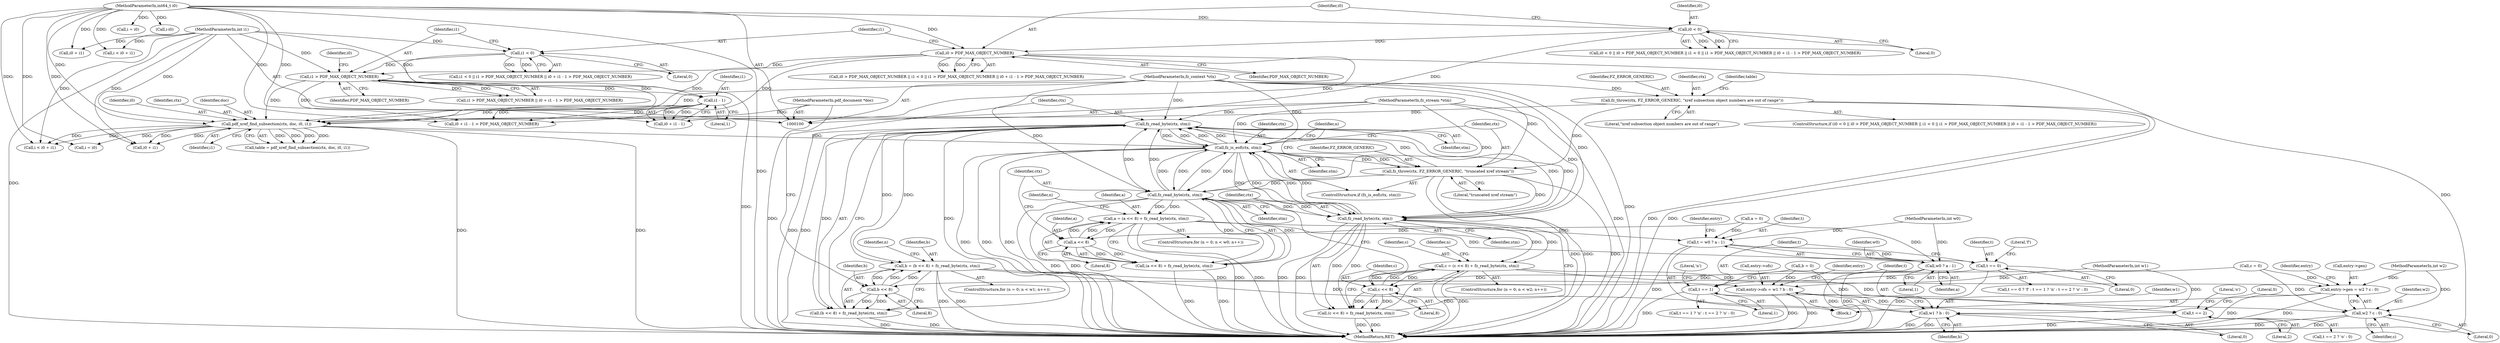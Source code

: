 digraph "0_ghostscript_55c3f68d638ac1263a386e0aaa004bb6e8bde731@API" {
"1000234" [label="(Call,fz_read_byte(ctx, stm))"];
"1000216" [label="(Call,fz_read_byte(ctx, stm))"];
"1000194" [label="(Call,fz_is_eof(ctx, stm))"];
"1000144" [label="(Call,pdf_xref_find_subsection(ctx, doc, i0, i1))"];
"1000138" [label="(Call,fz_throw(ctx, FZ_ERROR_GENERIC, \"xref subsection object numbers are out of range\"))"];
"1000101" [label="(MethodParameterIn,fz_context *ctx)"];
"1000102" [label="(MethodParameterIn,pdf_document *doc)"];
"1000116" [label="(Call,i0 < 0)"];
"1000104" [label="(MethodParameterIn,int64_t i0)"];
"1000120" [label="(Call,i0 > PDF_MAX_OBJECT_NUMBER)"];
"1000124" [label="(Call,i1 < 0)"];
"1000105" [label="(MethodParameterIn,int i1)"];
"1000128" [label="(Call,i1 > PDF_MAX_OBJECT_NUMBER)"];
"1000134" [label="(Call,i1 - 1)"];
"1000197" [label="(Call,fz_throw(ctx, FZ_ERROR_GENERIC, \"truncated xref stream\"))"];
"1000252" [label="(Call,fz_read_byte(ctx, stm))"];
"1000234" [label="(Call,fz_read_byte(ctx, stm))"];
"1000103" [label="(MethodParameterIn,fz_stream *stm)"];
"1000210" [label="(Call,a = (a << 8) + fz_read_byte(ctx, stm))"];
"1000213" [label="(Call,a << 8)"];
"1000212" [label="(Call,(a << 8) + fz_read_byte(ctx, stm))"];
"1000262" [label="(Call,t = w0 ? a : 1)"];
"1000273" [label="(Call,t == 0)"];
"1000278" [label="(Call,t == 1)"];
"1000283" [label="(Call,t == 2)"];
"1000264" [label="(Call,w0 ? a : 1)"];
"1000228" [label="(Call,b = (b << 8) + fz_read_byte(ctx, stm))"];
"1000231" [label="(Call,b << 8)"];
"1000230" [label="(Call,(b << 8) + fz_read_byte(ctx, stm))"];
"1000288" [label="(Call,entry->ofs = w1 ? b : 0)"];
"1000292" [label="(Call,w1 ? b : 0)"];
"1000246" [label="(Call,c = (c << 8) + fz_read_byte(ctx, stm))"];
"1000249" [label="(Call,c << 8)"];
"1000248" [label="(Call,(c << 8) + fz_read_byte(ctx, stm))"];
"1000296" [label="(Call,entry->gen = w2 ? c : 0)"];
"1000300" [label="(Call,w2 ? c : 0)"];
"1000219" [label="(ControlStructure,for (n = 0; n < w1; n++))"];
"1000253" [label="(Identifier,ctx)"];
"1000129" [label="(Identifier,i1)"];
"1000211" [label="(Identifier,a)"];
"1000246" [label="(Call,c = (c << 8) + fz_read_byte(ctx, stm))"];
"1000264" [label="(Call,w0 ? a : 1)"];
"1000119" [label="(Call,i0 > PDF_MAX_OBJECT_NUMBER || i1 < 0 || i1 > PDF_MAX_OBJECT_NUMBER || i0 + i1 - 1 > PDF_MAX_OBJECT_NUMBER)"];
"1000251" [label="(Literal,8)"];
"1000293" [label="(Identifier,w1)"];
"1000216" [label="(Call,fz_read_byte(ctx, stm))"];
"1000298" [label="(Identifier,entry)"];
"1000105" [label="(MethodParameterIn,int i1)"];
"1000132" [label="(Call,i0 + i1 - 1)"];
"1000201" [label="(ControlStructure,for (n = 0; n < w0; n++))"];
"1000263" [label="(Identifier,t)"];
"1000210" [label="(Call,a = (a << 8) + fz_read_byte(ctx, stm))"];
"1000134" [label="(Call,i1 - 1)"];
"1000155" [label="(Call,i0 + i1)"];
"1000296" [label="(Call,entry->gen = w2 ? c : 0)"];
"1000289" [label="(Call,entry->ofs)"];
"1000270" [label="(Identifier,entry)"];
"1000126" [label="(Literal,0)"];
"1000302" [label="(Identifier,c)"];
"1000124" [label="(Call,i1 < 0)"];
"1000128" [label="(Call,i1 > PDF_MAX_OBJECT_NUMBER)"];
"1000209" [label="(Identifier,n)"];
"1000284" [label="(Identifier,t)"];
"1000107" [label="(MethodParameterIn,int w1)"];
"1000272" [label="(Call,t == 0 ? 'f' : t == 1 ? 'n' : t == 2 ? 'o' : 0)"];
"1000231" [label="(Call,b << 8)"];
"1000138" [label="(Call,fz_throw(ctx, FZ_ERROR_GENERIC, \"xref subsection object numbers are out of range\"))"];
"1000285" [label="(Literal,2)"];
"1000250" [label="(Identifier,c)"];
"1000195" [label="(Identifier,ctx)"];
"1000148" [label="(Identifier,i1)"];
"1000306" [label="(Identifier,entry)"];
"1000193" [label="(ControlStructure,if (fz_is_eof(ctx, stm)))"];
"1000142" [label="(Call,table = pdf_xref_find_subsection(ctx, doc, i0, i1))"];
"1000118" [label="(Literal,0)"];
"1000297" [label="(Call,entry->gen)"];
"1000294" [label="(Identifier,b)"];
"1000235" [label="(Identifier,ctx)"];
"1000212" [label="(Call,(a << 8) + fz_read_byte(ctx, stm))"];
"1000120" [label="(Call,i0 > PDF_MAX_OBJECT_NUMBER)"];
"1000125" [label="(Identifier,i1)"];
"1000283" [label="(Call,t == 2)"];
"1000288" [label="(Call,entry->ofs = w1 ? b : 0)"];
"1000115" [label="(Call,i0 < 0 || i0 > PDF_MAX_OBJECT_NUMBER || i1 < 0 || i1 > PDF_MAX_OBJECT_NUMBER || i0 + i1 - 1 > PDF_MAX_OBJECT_NUMBER)"];
"1000276" [label="(Literal,'f')"];
"1000280" [label="(Literal,1)"];
"1000186" [label="(Call,b = 0)"];
"1000301" [label="(Identifier,w2)"];
"1000287" [label="(Literal,0)"];
"1000166" [label="(Call,i0 + i1)"];
"1000123" [label="(Call,i1 < 0 || i1 > PDF_MAX_OBJECT_NUMBER || i0 + i1 - 1 > PDF_MAX_OBJECT_NUMBER)"];
"1000248" [label="(Call,(c << 8) + fz_read_byte(ctx, stm))"];
"1000136" [label="(Literal,1)"];
"1000116" [label="(Call,i0 < 0)"];
"1000133" [label="(Identifier,i0)"];
"1000275" [label="(Literal,0)"];
"1000197" [label="(Call,fz_throw(ctx, FZ_ERROR_GENERIC, \"truncated xref stream\"))"];
"1000121" [label="(Identifier,i0)"];
"1000108" [label="(MethodParameterIn,int w2)"];
"1000194" [label="(Call,fz_is_eof(ctx, stm))"];
"1000214" [label="(Identifier,a)"];
"1000314" [label="(MethodReturn,RET)"];
"1000217" [label="(Identifier,ctx)"];
"1000274" [label="(Identifier,t)"];
"1000267" [label="(Literal,1)"];
"1000130" [label="(Identifier,PDF_MAX_OBJECT_NUMBER)"];
"1000232" [label="(Identifier,b)"];
"1000254" [label="(Identifier,stm)"];
"1000282" [label="(Call,t == 2 ? 'o' : 0)"];
"1000295" [label="(Literal,0)"];
"1000286" [label="(Literal,'o')"];
"1000300" [label="(Call,w2 ? c : 0)"];
"1000266" [label="(Identifier,a)"];
"1000273" [label="(Call,t == 0)"];
"1000281" [label="(Literal,'n')"];
"1000122" [label="(Identifier,PDF_MAX_OBJECT_NUMBER)"];
"1000144" [label="(Call,pdf_xref_find_subsection(ctx, doc, i0, i1))"];
"1000247" [label="(Identifier,c)"];
"1000303" [label="(Literal,0)"];
"1000237" [label="(ControlStructure,for (n = 0; n < w2; n++))"];
"1000260" [label="(Block,)"];
"1000147" [label="(Identifier,i0)"];
"1000117" [label="(Identifier,i0)"];
"1000141" [label="(Literal,\"xref subsection object numbers are out of range\")"];
"1000292" [label="(Call,w1 ? b : 0)"];
"1000150" [label="(Call,i = i0)"];
"1000252" [label="(Call,fz_read_byte(ctx, stm))"];
"1000215" [label="(Literal,8)"];
"1000227" [label="(Identifier,n)"];
"1000190" [label="(Call,c = 0)"];
"1000164" [label="(Call,i < i0 + i1)"];
"1000127" [label="(Call,i1 > PDF_MAX_OBJECT_NUMBER || i0 + i1 - 1 > PDF_MAX_OBJECT_NUMBER)"];
"1000140" [label="(Identifier,FZ_ERROR_GENERIC)"];
"1000153" [label="(Call,i < i0 + i1)"];
"1000145" [label="(Identifier,ctx)"];
"1000199" [label="(Identifier,FZ_ERROR_GENERIC)"];
"1000218" [label="(Identifier,stm)"];
"1000213" [label="(Call,a << 8)"];
"1000139" [label="(Identifier,ctx)"];
"1000161" [label="(Call,i = i0)"];
"1000200" [label="(Literal,\"truncated xref stream\")"];
"1000114" [label="(ControlStructure,if (i0 < 0 || i0 > PDF_MAX_OBJECT_NUMBER || i1 < 0 || i1 > PDF_MAX_OBJECT_NUMBER || i0 + i1 - 1 > PDF_MAX_OBJECT_NUMBER))"];
"1000265" [label="(Identifier,w0)"];
"1000245" [label="(Identifier,n)"];
"1000106" [label="(MethodParameterIn,int w0)"];
"1000203" [label="(Identifier,n)"];
"1000230" [label="(Call,(b << 8) + fz_read_byte(ctx, stm))"];
"1000262" [label="(Call,t = w0 ? a : 1)"];
"1000103" [label="(MethodParameterIn,fz_stream *stm)"];
"1000143" [label="(Identifier,table)"];
"1000104" [label="(MethodParameterIn,int64_t i0)"];
"1000102" [label="(MethodParameterIn,pdf_document *doc)"];
"1000236" [label="(Identifier,stm)"];
"1000135" [label="(Identifier,i1)"];
"1000198" [label="(Identifier,ctx)"];
"1000233" [label="(Literal,8)"];
"1000228" [label="(Call,b = (b << 8) + fz_read_byte(ctx, stm))"];
"1000196" [label="(Identifier,stm)"];
"1000178" [label="(Call,i-i0)"];
"1000278" [label="(Call,t == 1)"];
"1000131" [label="(Call,i0 + i1 - 1 > PDF_MAX_OBJECT_NUMBER)"];
"1000234" [label="(Call,fz_read_byte(ctx, stm))"];
"1000182" [label="(Call,a = 0)"];
"1000146" [label="(Identifier,doc)"];
"1000101" [label="(MethodParameterIn,fz_context *ctx)"];
"1000279" [label="(Identifier,t)"];
"1000249" [label="(Call,c << 8)"];
"1000277" [label="(Call,t == 1 ? 'n' : t == 2 ? 'o' : 0)"];
"1000229" [label="(Identifier,b)"];
"1000234" -> "1000230"  [label="AST: "];
"1000234" -> "1000236"  [label="CFG: "];
"1000235" -> "1000234"  [label="AST: "];
"1000236" -> "1000234"  [label="AST: "];
"1000230" -> "1000234"  [label="CFG: "];
"1000234" -> "1000314"  [label="DDG: "];
"1000234" -> "1000314"  [label="DDG: "];
"1000234" -> "1000194"  [label="DDG: "];
"1000234" -> "1000194"  [label="DDG: "];
"1000234" -> "1000228"  [label="DDG: "];
"1000234" -> "1000228"  [label="DDG: "];
"1000234" -> "1000230"  [label="DDG: "];
"1000234" -> "1000230"  [label="DDG: "];
"1000216" -> "1000234"  [label="DDG: "];
"1000216" -> "1000234"  [label="DDG: "];
"1000194" -> "1000234"  [label="DDG: "];
"1000194" -> "1000234"  [label="DDG: "];
"1000197" -> "1000234"  [label="DDG: "];
"1000101" -> "1000234"  [label="DDG: "];
"1000103" -> "1000234"  [label="DDG: "];
"1000234" -> "1000252"  [label="DDG: "];
"1000234" -> "1000252"  [label="DDG: "];
"1000216" -> "1000212"  [label="AST: "];
"1000216" -> "1000218"  [label="CFG: "];
"1000217" -> "1000216"  [label="AST: "];
"1000218" -> "1000216"  [label="AST: "];
"1000212" -> "1000216"  [label="CFG: "];
"1000216" -> "1000314"  [label="DDG: "];
"1000216" -> "1000314"  [label="DDG: "];
"1000216" -> "1000194"  [label="DDG: "];
"1000216" -> "1000194"  [label="DDG: "];
"1000216" -> "1000210"  [label="DDG: "];
"1000216" -> "1000210"  [label="DDG: "];
"1000216" -> "1000212"  [label="DDG: "];
"1000216" -> "1000212"  [label="DDG: "];
"1000194" -> "1000216"  [label="DDG: "];
"1000194" -> "1000216"  [label="DDG: "];
"1000197" -> "1000216"  [label="DDG: "];
"1000101" -> "1000216"  [label="DDG: "];
"1000103" -> "1000216"  [label="DDG: "];
"1000216" -> "1000252"  [label="DDG: "];
"1000216" -> "1000252"  [label="DDG: "];
"1000194" -> "1000193"  [label="AST: "];
"1000194" -> "1000196"  [label="CFG: "];
"1000195" -> "1000194"  [label="AST: "];
"1000196" -> "1000194"  [label="AST: "];
"1000198" -> "1000194"  [label="CFG: "];
"1000203" -> "1000194"  [label="CFG: "];
"1000194" -> "1000314"  [label="DDG: "];
"1000194" -> "1000314"  [label="DDG: "];
"1000194" -> "1000314"  [label="DDG: "];
"1000144" -> "1000194"  [label="DDG: "];
"1000197" -> "1000194"  [label="DDG: "];
"1000252" -> "1000194"  [label="DDG: "];
"1000252" -> "1000194"  [label="DDG: "];
"1000101" -> "1000194"  [label="DDG: "];
"1000103" -> "1000194"  [label="DDG: "];
"1000194" -> "1000197"  [label="DDG: "];
"1000194" -> "1000252"  [label="DDG: "];
"1000194" -> "1000252"  [label="DDG: "];
"1000144" -> "1000142"  [label="AST: "];
"1000144" -> "1000148"  [label="CFG: "];
"1000145" -> "1000144"  [label="AST: "];
"1000146" -> "1000144"  [label="AST: "];
"1000147" -> "1000144"  [label="AST: "];
"1000148" -> "1000144"  [label="AST: "];
"1000142" -> "1000144"  [label="CFG: "];
"1000144" -> "1000314"  [label="DDG: "];
"1000144" -> "1000314"  [label="DDG: "];
"1000144" -> "1000142"  [label="DDG: "];
"1000144" -> "1000142"  [label="DDG: "];
"1000144" -> "1000142"  [label="DDG: "];
"1000144" -> "1000142"  [label="DDG: "];
"1000138" -> "1000144"  [label="DDG: "];
"1000101" -> "1000144"  [label="DDG: "];
"1000102" -> "1000144"  [label="DDG: "];
"1000116" -> "1000144"  [label="DDG: "];
"1000120" -> "1000144"  [label="DDG: "];
"1000104" -> "1000144"  [label="DDG: "];
"1000124" -> "1000144"  [label="DDG: "];
"1000128" -> "1000144"  [label="DDG: "];
"1000134" -> "1000144"  [label="DDG: "];
"1000105" -> "1000144"  [label="DDG: "];
"1000144" -> "1000150"  [label="DDG: "];
"1000144" -> "1000153"  [label="DDG: "];
"1000144" -> "1000153"  [label="DDG: "];
"1000144" -> "1000155"  [label="DDG: "];
"1000144" -> "1000155"  [label="DDG: "];
"1000138" -> "1000114"  [label="AST: "];
"1000138" -> "1000141"  [label="CFG: "];
"1000139" -> "1000138"  [label="AST: "];
"1000140" -> "1000138"  [label="AST: "];
"1000141" -> "1000138"  [label="AST: "];
"1000143" -> "1000138"  [label="CFG: "];
"1000138" -> "1000314"  [label="DDG: "];
"1000138" -> "1000314"  [label="DDG: "];
"1000101" -> "1000138"  [label="DDG: "];
"1000138" -> "1000197"  [label="DDG: "];
"1000101" -> "1000100"  [label="AST: "];
"1000101" -> "1000314"  [label="DDG: "];
"1000101" -> "1000197"  [label="DDG: "];
"1000101" -> "1000252"  [label="DDG: "];
"1000102" -> "1000100"  [label="AST: "];
"1000102" -> "1000314"  [label="DDG: "];
"1000116" -> "1000115"  [label="AST: "];
"1000116" -> "1000118"  [label="CFG: "];
"1000117" -> "1000116"  [label="AST: "];
"1000118" -> "1000116"  [label="AST: "];
"1000121" -> "1000116"  [label="CFG: "];
"1000115" -> "1000116"  [label="CFG: "];
"1000116" -> "1000115"  [label="DDG: "];
"1000116" -> "1000115"  [label="DDG: "];
"1000104" -> "1000116"  [label="DDG: "];
"1000116" -> "1000120"  [label="DDG: "];
"1000104" -> "1000100"  [label="AST: "];
"1000104" -> "1000314"  [label="DDG: "];
"1000104" -> "1000120"  [label="DDG: "];
"1000104" -> "1000131"  [label="DDG: "];
"1000104" -> "1000132"  [label="DDG: "];
"1000104" -> "1000150"  [label="DDG: "];
"1000104" -> "1000153"  [label="DDG: "];
"1000104" -> "1000155"  [label="DDG: "];
"1000104" -> "1000161"  [label="DDG: "];
"1000104" -> "1000164"  [label="DDG: "];
"1000104" -> "1000166"  [label="DDG: "];
"1000104" -> "1000178"  [label="DDG: "];
"1000120" -> "1000119"  [label="AST: "];
"1000120" -> "1000122"  [label="CFG: "];
"1000121" -> "1000120"  [label="AST: "];
"1000122" -> "1000120"  [label="AST: "];
"1000125" -> "1000120"  [label="CFG: "];
"1000119" -> "1000120"  [label="CFG: "];
"1000120" -> "1000314"  [label="DDG: "];
"1000120" -> "1000119"  [label="DDG: "];
"1000120" -> "1000119"  [label="DDG: "];
"1000120" -> "1000128"  [label="DDG: "];
"1000120" -> "1000131"  [label="DDG: "];
"1000120" -> "1000132"  [label="DDG: "];
"1000124" -> "1000123"  [label="AST: "];
"1000124" -> "1000126"  [label="CFG: "];
"1000125" -> "1000124"  [label="AST: "];
"1000126" -> "1000124"  [label="AST: "];
"1000129" -> "1000124"  [label="CFG: "];
"1000123" -> "1000124"  [label="CFG: "];
"1000124" -> "1000123"  [label="DDG: "];
"1000124" -> "1000123"  [label="DDG: "];
"1000105" -> "1000124"  [label="DDG: "];
"1000124" -> "1000128"  [label="DDG: "];
"1000105" -> "1000100"  [label="AST: "];
"1000105" -> "1000314"  [label="DDG: "];
"1000105" -> "1000128"  [label="DDG: "];
"1000105" -> "1000134"  [label="DDG: "];
"1000105" -> "1000153"  [label="DDG: "];
"1000105" -> "1000155"  [label="DDG: "];
"1000105" -> "1000164"  [label="DDG: "];
"1000105" -> "1000166"  [label="DDG: "];
"1000128" -> "1000127"  [label="AST: "];
"1000128" -> "1000130"  [label="CFG: "];
"1000129" -> "1000128"  [label="AST: "];
"1000130" -> "1000128"  [label="AST: "];
"1000133" -> "1000128"  [label="CFG: "];
"1000127" -> "1000128"  [label="CFG: "];
"1000128" -> "1000314"  [label="DDG: "];
"1000128" -> "1000127"  [label="DDG: "];
"1000128" -> "1000127"  [label="DDG: "];
"1000128" -> "1000134"  [label="DDG: "];
"1000128" -> "1000131"  [label="DDG: "];
"1000134" -> "1000132"  [label="AST: "];
"1000134" -> "1000136"  [label="CFG: "];
"1000135" -> "1000134"  [label="AST: "];
"1000136" -> "1000134"  [label="AST: "];
"1000132" -> "1000134"  [label="CFG: "];
"1000134" -> "1000131"  [label="DDG: "];
"1000134" -> "1000131"  [label="DDG: "];
"1000134" -> "1000132"  [label="DDG: "];
"1000134" -> "1000132"  [label="DDG: "];
"1000197" -> "1000193"  [label="AST: "];
"1000197" -> "1000200"  [label="CFG: "];
"1000198" -> "1000197"  [label="AST: "];
"1000199" -> "1000197"  [label="AST: "];
"1000200" -> "1000197"  [label="AST: "];
"1000203" -> "1000197"  [label="CFG: "];
"1000197" -> "1000314"  [label="DDG: "];
"1000197" -> "1000314"  [label="DDG: "];
"1000197" -> "1000314"  [label="DDG: "];
"1000197" -> "1000252"  [label="DDG: "];
"1000252" -> "1000248"  [label="AST: "];
"1000252" -> "1000254"  [label="CFG: "];
"1000253" -> "1000252"  [label="AST: "];
"1000254" -> "1000252"  [label="AST: "];
"1000248" -> "1000252"  [label="CFG: "];
"1000252" -> "1000314"  [label="DDG: "];
"1000252" -> "1000314"  [label="DDG: "];
"1000252" -> "1000246"  [label="DDG: "];
"1000252" -> "1000246"  [label="DDG: "];
"1000252" -> "1000248"  [label="DDG: "];
"1000252" -> "1000248"  [label="DDG: "];
"1000103" -> "1000252"  [label="DDG: "];
"1000103" -> "1000100"  [label="AST: "];
"1000103" -> "1000314"  [label="DDG: "];
"1000210" -> "1000201"  [label="AST: "];
"1000210" -> "1000212"  [label="CFG: "];
"1000211" -> "1000210"  [label="AST: "];
"1000212" -> "1000210"  [label="AST: "];
"1000209" -> "1000210"  [label="CFG: "];
"1000210" -> "1000314"  [label="DDG: "];
"1000210" -> "1000314"  [label="DDG: "];
"1000213" -> "1000210"  [label="DDG: "];
"1000213" -> "1000210"  [label="DDG: "];
"1000210" -> "1000213"  [label="DDG: "];
"1000210" -> "1000262"  [label="DDG: "];
"1000210" -> "1000264"  [label="DDG: "];
"1000213" -> "1000212"  [label="AST: "];
"1000213" -> "1000215"  [label="CFG: "];
"1000214" -> "1000213"  [label="AST: "];
"1000215" -> "1000213"  [label="AST: "];
"1000217" -> "1000213"  [label="CFG: "];
"1000213" -> "1000212"  [label="DDG: "];
"1000213" -> "1000212"  [label="DDG: "];
"1000182" -> "1000213"  [label="DDG: "];
"1000212" -> "1000314"  [label="DDG: "];
"1000212" -> "1000314"  [label="DDG: "];
"1000262" -> "1000260"  [label="AST: "];
"1000262" -> "1000264"  [label="CFG: "];
"1000263" -> "1000262"  [label="AST: "];
"1000264" -> "1000262"  [label="AST: "];
"1000270" -> "1000262"  [label="CFG: "];
"1000262" -> "1000314"  [label="DDG: "];
"1000106" -> "1000262"  [label="DDG: "];
"1000182" -> "1000262"  [label="DDG: "];
"1000262" -> "1000273"  [label="DDG: "];
"1000273" -> "1000272"  [label="AST: "];
"1000273" -> "1000275"  [label="CFG: "];
"1000274" -> "1000273"  [label="AST: "];
"1000275" -> "1000273"  [label="AST: "];
"1000276" -> "1000273"  [label="CFG: "];
"1000279" -> "1000273"  [label="CFG: "];
"1000273" -> "1000314"  [label="DDG: "];
"1000273" -> "1000278"  [label="DDG: "];
"1000278" -> "1000277"  [label="AST: "];
"1000278" -> "1000280"  [label="CFG: "];
"1000279" -> "1000278"  [label="AST: "];
"1000280" -> "1000278"  [label="AST: "];
"1000281" -> "1000278"  [label="CFG: "];
"1000284" -> "1000278"  [label="CFG: "];
"1000278" -> "1000314"  [label="DDG: "];
"1000278" -> "1000283"  [label="DDG: "];
"1000283" -> "1000282"  [label="AST: "];
"1000283" -> "1000285"  [label="CFG: "];
"1000284" -> "1000283"  [label="AST: "];
"1000285" -> "1000283"  [label="AST: "];
"1000286" -> "1000283"  [label="CFG: "];
"1000287" -> "1000283"  [label="CFG: "];
"1000283" -> "1000314"  [label="DDG: "];
"1000264" -> "1000266"  [label="CFG: "];
"1000264" -> "1000267"  [label="CFG: "];
"1000265" -> "1000264"  [label="AST: "];
"1000266" -> "1000264"  [label="AST: "];
"1000267" -> "1000264"  [label="AST: "];
"1000264" -> "1000314"  [label="DDG: "];
"1000264" -> "1000314"  [label="DDG: "];
"1000106" -> "1000264"  [label="DDG: "];
"1000182" -> "1000264"  [label="DDG: "];
"1000228" -> "1000219"  [label="AST: "];
"1000228" -> "1000230"  [label="CFG: "];
"1000229" -> "1000228"  [label="AST: "];
"1000230" -> "1000228"  [label="AST: "];
"1000227" -> "1000228"  [label="CFG: "];
"1000228" -> "1000314"  [label="DDG: "];
"1000228" -> "1000314"  [label="DDG: "];
"1000231" -> "1000228"  [label="DDG: "];
"1000231" -> "1000228"  [label="DDG: "];
"1000228" -> "1000231"  [label="DDG: "];
"1000228" -> "1000288"  [label="DDG: "];
"1000228" -> "1000292"  [label="DDG: "];
"1000231" -> "1000230"  [label="AST: "];
"1000231" -> "1000233"  [label="CFG: "];
"1000232" -> "1000231"  [label="AST: "];
"1000233" -> "1000231"  [label="AST: "];
"1000235" -> "1000231"  [label="CFG: "];
"1000231" -> "1000230"  [label="DDG: "];
"1000231" -> "1000230"  [label="DDG: "];
"1000186" -> "1000231"  [label="DDG: "];
"1000230" -> "1000314"  [label="DDG: "];
"1000230" -> "1000314"  [label="DDG: "];
"1000288" -> "1000260"  [label="AST: "];
"1000288" -> "1000292"  [label="CFG: "];
"1000289" -> "1000288"  [label="AST: "];
"1000292" -> "1000288"  [label="AST: "];
"1000298" -> "1000288"  [label="CFG: "];
"1000288" -> "1000314"  [label="DDG: "];
"1000288" -> "1000314"  [label="DDG: "];
"1000107" -> "1000288"  [label="DDG: "];
"1000186" -> "1000288"  [label="DDG: "];
"1000292" -> "1000294"  [label="CFG: "];
"1000292" -> "1000295"  [label="CFG: "];
"1000293" -> "1000292"  [label="AST: "];
"1000294" -> "1000292"  [label="AST: "];
"1000295" -> "1000292"  [label="AST: "];
"1000292" -> "1000314"  [label="DDG: "];
"1000292" -> "1000314"  [label="DDG: "];
"1000107" -> "1000292"  [label="DDG: "];
"1000186" -> "1000292"  [label="DDG: "];
"1000246" -> "1000237"  [label="AST: "];
"1000246" -> "1000248"  [label="CFG: "];
"1000247" -> "1000246"  [label="AST: "];
"1000248" -> "1000246"  [label="AST: "];
"1000245" -> "1000246"  [label="CFG: "];
"1000246" -> "1000314"  [label="DDG: "];
"1000246" -> "1000314"  [label="DDG: "];
"1000249" -> "1000246"  [label="DDG: "];
"1000249" -> "1000246"  [label="DDG: "];
"1000246" -> "1000249"  [label="DDG: "];
"1000246" -> "1000296"  [label="DDG: "];
"1000246" -> "1000300"  [label="DDG: "];
"1000249" -> "1000248"  [label="AST: "];
"1000249" -> "1000251"  [label="CFG: "];
"1000250" -> "1000249"  [label="AST: "];
"1000251" -> "1000249"  [label="AST: "];
"1000253" -> "1000249"  [label="CFG: "];
"1000249" -> "1000248"  [label="DDG: "];
"1000249" -> "1000248"  [label="DDG: "];
"1000190" -> "1000249"  [label="DDG: "];
"1000248" -> "1000314"  [label="DDG: "];
"1000248" -> "1000314"  [label="DDG: "];
"1000296" -> "1000260"  [label="AST: "];
"1000296" -> "1000300"  [label="CFG: "];
"1000297" -> "1000296"  [label="AST: "];
"1000300" -> "1000296"  [label="AST: "];
"1000306" -> "1000296"  [label="CFG: "];
"1000296" -> "1000314"  [label="DDG: "];
"1000296" -> "1000314"  [label="DDG: "];
"1000108" -> "1000296"  [label="DDG: "];
"1000190" -> "1000296"  [label="DDG: "];
"1000300" -> "1000302"  [label="CFG: "];
"1000300" -> "1000303"  [label="CFG: "];
"1000301" -> "1000300"  [label="AST: "];
"1000302" -> "1000300"  [label="AST: "];
"1000303" -> "1000300"  [label="AST: "];
"1000300" -> "1000314"  [label="DDG: "];
"1000300" -> "1000314"  [label="DDG: "];
"1000108" -> "1000300"  [label="DDG: "];
"1000190" -> "1000300"  [label="DDG: "];
}
